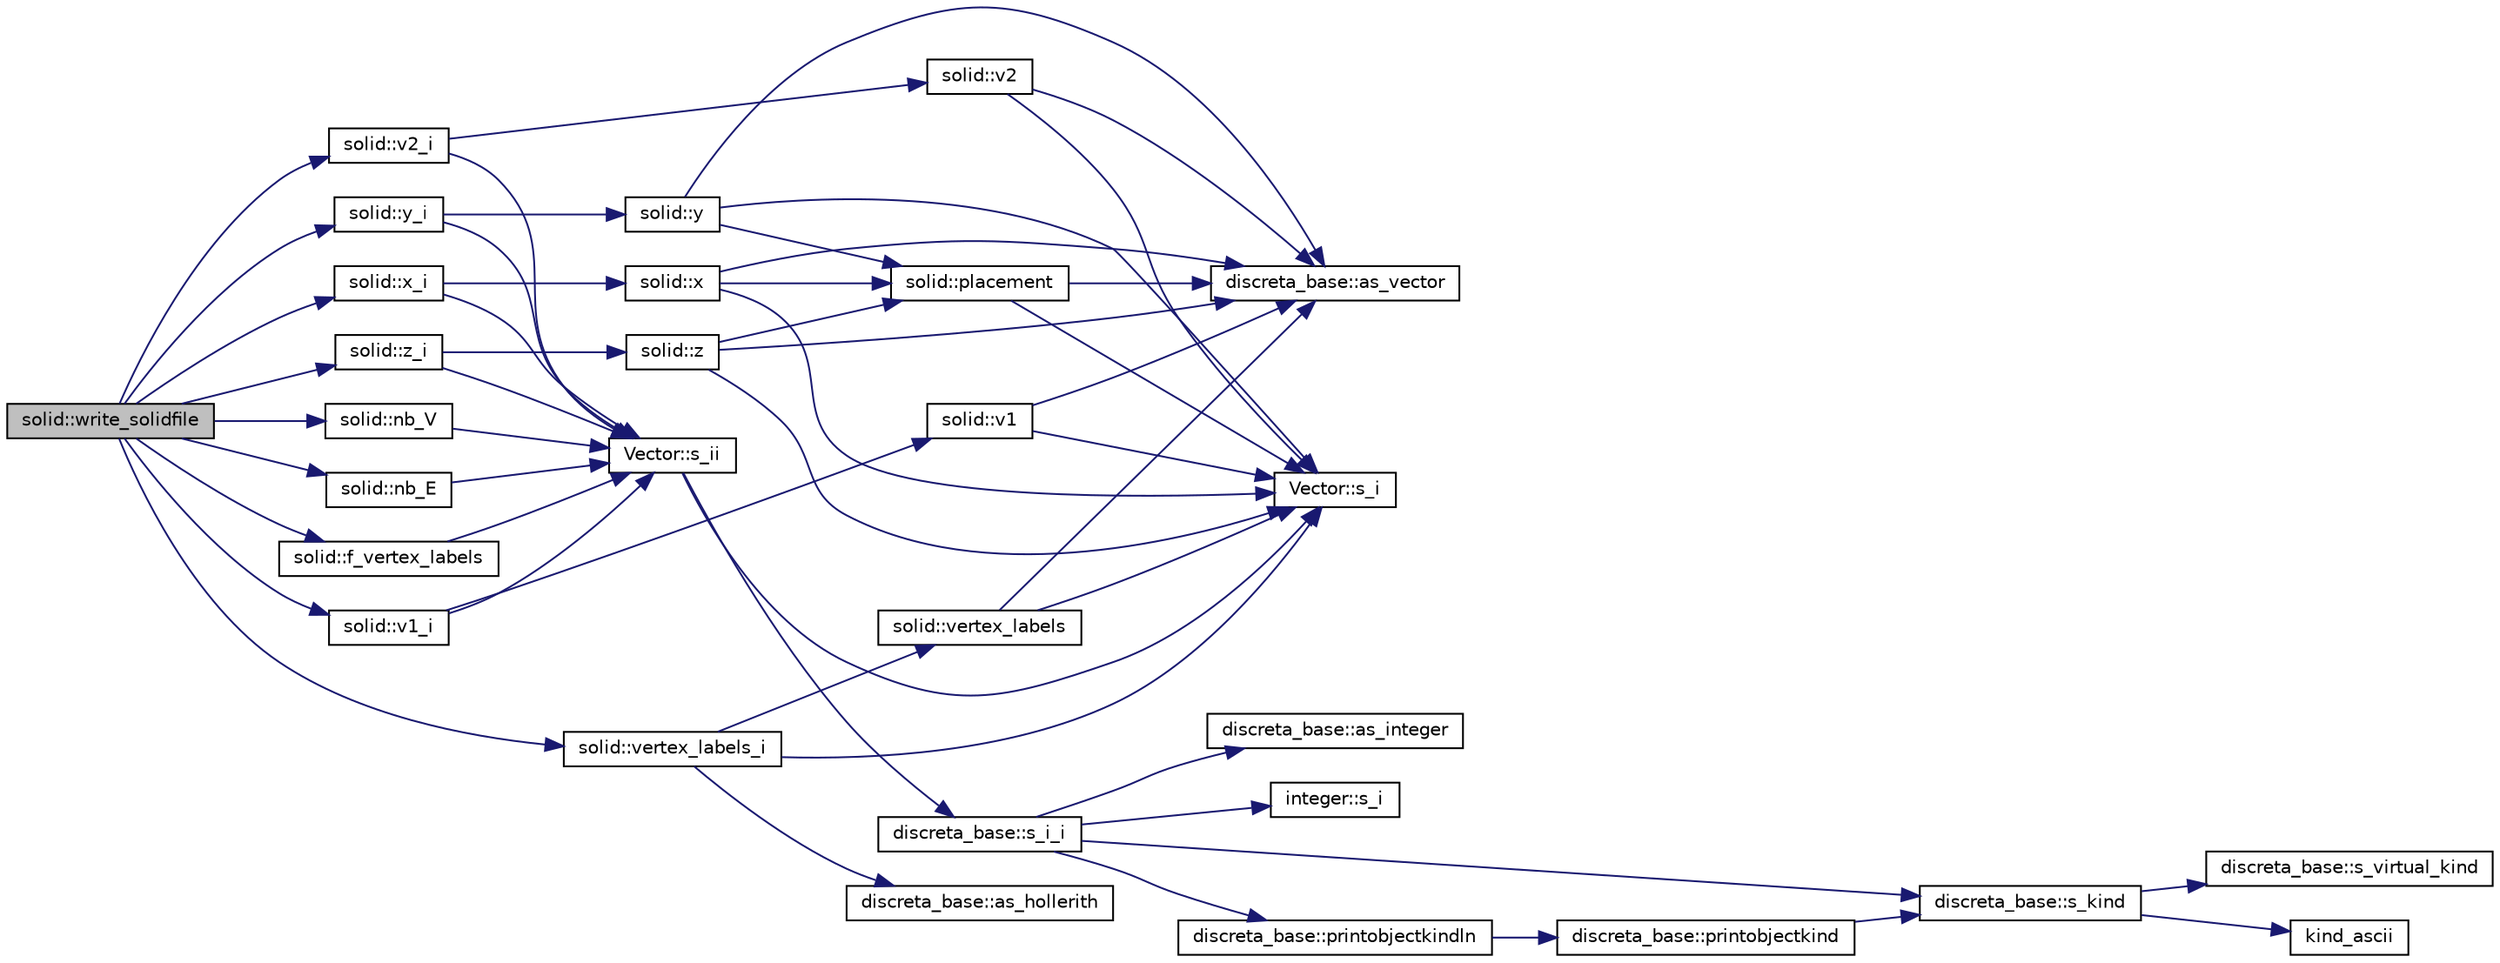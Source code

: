 digraph "solid::write_solidfile"
{
  edge [fontname="Helvetica",fontsize="10",labelfontname="Helvetica",labelfontsize="10"];
  node [fontname="Helvetica",fontsize="10",shape=record];
  rankdir="LR";
  Node4684 [label="solid::write_solidfile",height=0.2,width=0.4,color="black", fillcolor="grey75", style="filled", fontcolor="black"];
  Node4684 -> Node4685 [color="midnightblue",fontsize="10",style="solid",fontname="Helvetica"];
  Node4685 [label="solid::nb_V",height=0.2,width=0.4,color="black", fillcolor="white", style="filled",URL="$d8/def/classsolid.html#aca646d2fdafa24105634c4959caa88c8"];
  Node4685 -> Node4686 [color="midnightblue",fontsize="10",style="solid",fontname="Helvetica"];
  Node4686 [label="Vector::s_ii",height=0.2,width=0.4,color="black", fillcolor="white", style="filled",URL="$d5/db2/class_vector.html#a75d4942cc7b9794717b4846c10520db8"];
  Node4686 -> Node4687 [color="midnightblue",fontsize="10",style="solid",fontname="Helvetica"];
  Node4687 [label="Vector::s_i",height=0.2,width=0.4,color="black", fillcolor="white", style="filled",URL="$d5/db2/class_vector.html#a1c4fe1752523df8119f70dd550244871"];
  Node4686 -> Node4688 [color="midnightblue",fontsize="10",style="solid",fontname="Helvetica"];
  Node4688 [label="discreta_base::s_i_i",height=0.2,width=0.4,color="black", fillcolor="white", style="filled",URL="$d7/d71/classdiscreta__base.html#aadb92c01fbe69b3034b0214b33fbc735"];
  Node4688 -> Node4689 [color="midnightblue",fontsize="10",style="solid",fontname="Helvetica"];
  Node4689 [label="discreta_base::s_kind",height=0.2,width=0.4,color="black", fillcolor="white", style="filled",URL="$d7/d71/classdiscreta__base.html#a8a830025c74adbbc3362418a7c2ba157"];
  Node4689 -> Node4690 [color="midnightblue",fontsize="10",style="solid",fontname="Helvetica"];
  Node4690 [label="discreta_base::s_virtual_kind",height=0.2,width=0.4,color="black", fillcolor="white", style="filled",URL="$d7/d71/classdiscreta__base.html#a52778a6d6943a468be083d0785d418fb"];
  Node4689 -> Node4691 [color="midnightblue",fontsize="10",style="solid",fontname="Helvetica"];
  Node4691 [label="kind_ascii",height=0.2,width=0.4,color="black", fillcolor="white", style="filled",URL="$d9/d60/discreta_8h.html#ad0ce825a9f29bc6cec27e1b64cfe27bf"];
  Node4688 -> Node4692 [color="midnightblue",fontsize="10",style="solid",fontname="Helvetica"];
  Node4692 [label="discreta_base::printobjectkindln",height=0.2,width=0.4,color="black", fillcolor="white", style="filled",URL="$d7/d71/classdiscreta__base.html#a677ccc8f392ebedde05e453f8cf59559"];
  Node4692 -> Node4693 [color="midnightblue",fontsize="10",style="solid",fontname="Helvetica"];
  Node4693 [label="discreta_base::printobjectkind",height=0.2,width=0.4,color="black", fillcolor="white", style="filled",URL="$d7/d71/classdiscreta__base.html#aa75a1314aa706909b029664944904231"];
  Node4693 -> Node4689 [color="midnightblue",fontsize="10",style="solid",fontname="Helvetica"];
  Node4688 -> Node4694 [color="midnightblue",fontsize="10",style="solid",fontname="Helvetica"];
  Node4694 [label="discreta_base::as_integer",height=0.2,width=0.4,color="black", fillcolor="white", style="filled",URL="$d7/d71/classdiscreta__base.html#a00d7691eaf874fd283d942692fe8dd26"];
  Node4688 -> Node4695 [color="midnightblue",fontsize="10",style="solid",fontname="Helvetica"];
  Node4695 [label="integer::s_i",height=0.2,width=0.4,color="black", fillcolor="white", style="filled",URL="$d0/de5/classinteger.html#adf28e9f94d4c844adaa950deeb80b904"];
  Node4684 -> Node4696 [color="midnightblue",fontsize="10",style="solid",fontname="Helvetica"];
  Node4696 [label="solid::nb_E",height=0.2,width=0.4,color="black", fillcolor="white", style="filled",URL="$d8/def/classsolid.html#abf4c4af23b0746c618d03d63b32a9e7e"];
  Node4696 -> Node4686 [color="midnightblue",fontsize="10",style="solid",fontname="Helvetica"];
  Node4684 -> Node4697 [color="midnightblue",fontsize="10",style="solid",fontname="Helvetica"];
  Node4697 [label="solid::x_i",height=0.2,width=0.4,color="black", fillcolor="white", style="filled",URL="$d8/def/classsolid.html#a701de0f753ff85c6e3e05fbd5ffcf8b4"];
  Node4697 -> Node4698 [color="midnightblue",fontsize="10",style="solid",fontname="Helvetica"];
  Node4698 [label="solid::x",height=0.2,width=0.4,color="black", fillcolor="white", style="filled",URL="$d8/def/classsolid.html#ab9c0f7598fe0b626a7f819d04b935996"];
  Node4698 -> Node4699 [color="midnightblue",fontsize="10",style="solid",fontname="Helvetica"];
  Node4699 [label="solid::placement",height=0.2,width=0.4,color="black", fillcolor="white", style="filled",URL="$d8/def/classsolid.html#ac06c1e06d6dc5c6f43b1c850892548c8"];
  Node4699 -> Node4687 [color="midnightblue",fontsize="10",style="solid",fontname="Helvetica"];
  Node4699 -> Node4700 [color="midnightblue",fontsize="10",style="solid",fontname="Helvetica"];
  Node4700 [label="discreta_base::as_vector",height=0.2,width=0.4,color="black", fillcolor="white", style="filled",URL="$d7/d71/classdiscreta__base.html#a7bdd6cae39c380b128ee9e17e42cf020"];
  Node4698 -> Node4687 [color="midnightblue",fontsize="10",style="solid",fontname="Helvetica"];
  Node4698 -> Node4700 [color="midnightblue",fontsize="10",style="solid",fontname="Helvetica"];
  Node4697 -> Node4686 [color="midnightblue",fontsize="10",style="solid",fontname="Helvetica"];
  Node4684 -> Node4701 [color="midnightblue",fontsize="10",style="solid",fontname="Helvetica"];
  Node4701 [label="solid::y_i",height=0.2,width=0.4,color="black", fillcolor="white", style="filled",URL="$d8/def/classsolid.html#a962e53cd90bf6f5bd8128ac940b2ffa9"];
  Node4701 -> Node4702 [color="midnightblue",fontsize="10",style="solid",fontname="Helvetica"];
  Node4702 [label="solid::y",height=0.2,width=0.4,color="black", fillcolor="white", style="filled",URL="$d8/def/classsolid.html#a3573a3af71aa86cf6d609442f19ca4b0"];
  Node4702 -> Node4699 [color="midnightblue",fontsize="10",style="solid",fontname="Helvetica"];
  Node4702 -> Node4687 [color="midnightblue",fontsize="10",style="solid",fontname="Helvetica"];
  Node4702 -> Node4700 [color="midnightblue",fontsize="10",style="solid",fontname="Helvetica"];
  Node4701 -> Node4686 [color="midnightblue",fontsize="10",style="solid",fontname="Helvetica"];
  Node4684 -> Node4703 [color="midnightblue",fontsize="10",style="solid",fontname="Helvetica"];
  Node4703 [label="solid::z_i",height=0.2,width=0.4,color="black", fillcolor="white", style="filled",URL="$d8/def/classsolid.html#af3764c9cbc0eaef0cc13ca062b87e1bf"];
  Node4703 -> Node4704 [color="midnightblue",fontsize="10",style="solid",fontname="Helvetica"];
  Node4704 [label="solid::z",height=0.2,width=0.4,color="black", fillcolor="white", style="filled",URL="$d8/def/classsolid.html#af8ab1d698896be2233691447b1107dcb"];
  Node4704 -> Node4699 [color="midnightblue",fontsize="10",style="solid",fontname="Helvetica"];
  Node4704 -> Node4687 [color="midnightblue",fontsize="10",style="solid",fontname="Helvetica"];
  Node4704 -> Node4700 [color="midnightblue",fontsize="10",style="solid",fontname="Helvetica"];
  Node4703 -> Node4686 [color="midnightblue",fontsize="10",style="solid",fontname="Helvetica"];
  Node4684 -> Node4705 [color="midnightblue",fontsize="10",style="solid",fontname="Helvetica"];
  Node4705 [label="solid::v1_i",height=0.2,width=0.4,color="black", fillcolor="white", style="filled",URL="$d8/def/classsolid.html#a1e0894ad230270e0a74f49e4cc8bde8f"];
  Node4705 -> Node4706 [color="midnightblue",fontsize="10",style="solid",fontname="Helvetica"];
  Node4706 [label="solid::v1",height=0.2,width=0.4,color="black", fillcolor="white", style="filled",URL="$d8/def/classsolid.html#a9f4ad6a7821b9be2f0f1e19cdb23933c"];
  Node4706 -> Node4687 [color="midnightblue",fontsize="10",style="solid",fontname="Helvetica"];
  Node4706 -> Node4700 [color="midnightblue",fontsize="10",style="solid",fontname="Helvetica"];
  Node4705 -> Node4686 [color="midnightblue",fontsize="10",style="solid",fontname="Helvetica"];
  Node4684 -> Node4707 [color="midnightblue",fontsize="10",style="solid",fontname="Helvetica"];
  Node4707 [label="solid::v2_i",height=0.2,width=0.4,color="black", fillcolor="white", style="filled",URL="$d8/def/classsolid.html#a762c91ec8b487c2cacde991fb1c9fed4"];
  Node4707 -> Node4708 [color="midnightblue",fontsize="10",style="solid",fontname="Helvetica"];
  Node4708 [label="solid::v2",height=0.2,width=0.4,color="black", fillcolor="white", style="filled",URL="$d8/def/classsolid.html#a49eb435004424f5d9fa17d55489a9a94"];
  Node4708 -> Node4687 [color="midnightblue",fontsize="10",style="solid",fontname="Helvetica"];
  Node4708 -> Node4700 [color="midnightblue",fontsize="10",style="solid",fontname="Helvetica"];
  Node4707 -> Node4686 [color="midnightblue",fontsize="10",style="solid",fontname="Helvetica"];
  Node4684 -> Node4709 [color="midnightblue",fontsize="10",style="solid",fontname="Helvetica"];
  Node4709 [label="solid::f_vertex_labels",height=0.2,width=0.4,color="black", fillcolor="white", style="filled",URL="$d8/def/classsolid.html#a4dfce820a08af20da6f8b3b1455073bf"];
  Node4709 -> Node4686 [color="midnightblue",fontsize="10",style="solid",fontname="Helvetica"];
  Node4684 -> Node4710 [color="midnightblue",fontsize="10",style="solid",fontname="Helvetica"];
  Node4710 [label="solid::vertex_labels_i",height=0.2,width=0.4,color="black", fillcolor="white", style="filled",URL="$d8/def/classsolid.html#a241640bc2eeb9da14f2d5d2861be42c0"];
  Node4710 -> Node4711 [color="midnightblue",fontsize="10",style="solid",fontname="Helvetica"];
  Node4711 [label="solid::vertex_labels",height=0.2,width=0.4,color="black", fillcolor="white", style="filled",URL="$d8/def/classsolid.html#aae289e59c901d56ec8b87d4adc8b87e8"];
  Node4711 -> Node4687 [color="midnightblue",fontsize="10",style="solid",fontname="Helvetica"];
  Node4711 -> Node4700 [color="midnightblue",fontsize="10",style="solid",fontname="Helvetica"];
  Node4710 -> Node4687 [color="midnightblue",fontsize="10",style="solid",fontname="Helvetica"];
  Node4710 -> Node4712 [color="midnightblue",fontsize="10",style="solid",fontname="Helvetica"];
  Node4712 [label="discreta_base::as_hollerith",height=0.2,width=0.4,color="black", fillcolor="white", style="filled",URL="$d7/d71/classdiscreta__base.html#a3e66f82711f314710107e2f29e589690"];
}
